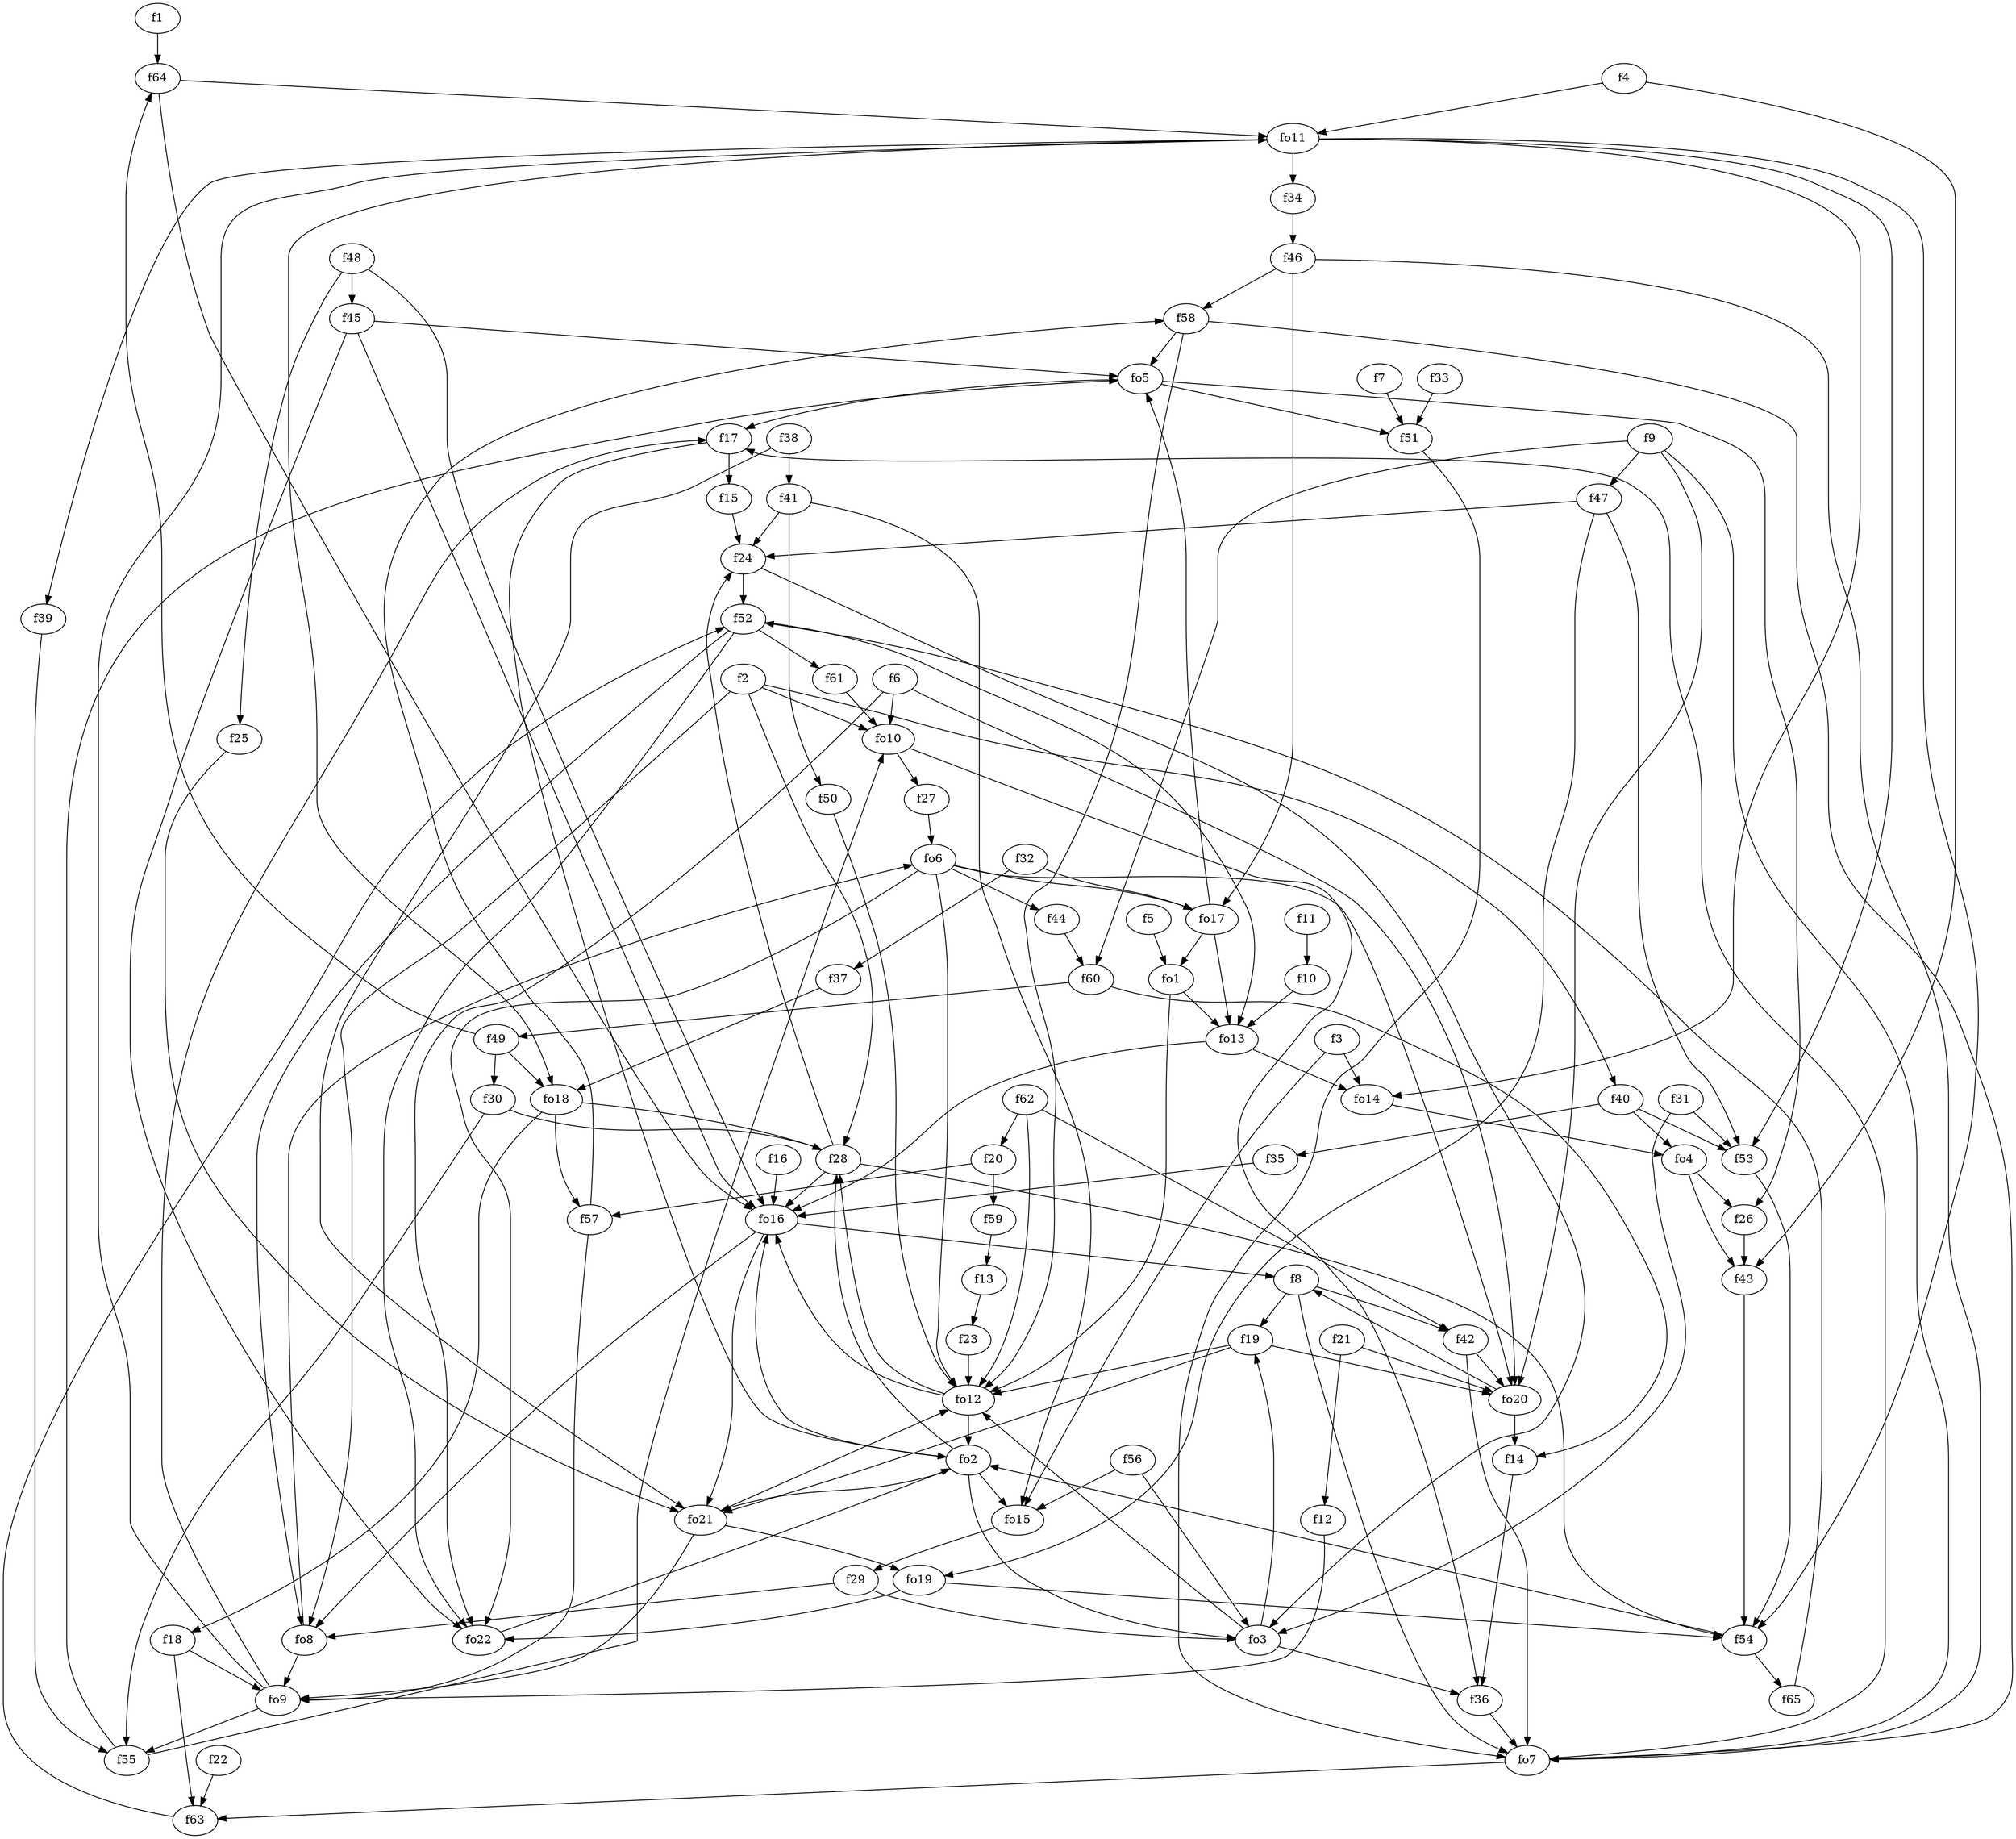 strict digraph  {
f1;
f2;
f3;
f4;
f5;
f6;
f7;
f8;
f9;
f10;
f11;
f12;
f13;
f14;
f15;
f16;
f17;
f18;
f19;
f20;
f21;
f22;
f23;
f24;
f25;
f26;
f27;
f28;
f29;
f30;
f31;
f32;
f33;
f34;
f35;
f36;
f37;
f38;
f39;
f40;
f41;
f42;
f43;
f44;
f45;
f46;
f47;
f48;
f49;
f50;
f51;
f52;
f53;
f54;
f55;
f56;
f57;
f58;
f59;
f60;
f61;
f62;
f63;
f64;
f65;
fo1;
fo2;
fo3;
fo4;
fo5;
fo6;
fo7;
fo8;
fo9;
fo10;
fo11;
fo12;
fo13;
fo14;
fo15;
fo16;
fo17;
fo18;
fo19;
fo20;
fo21;
fo22;
f1 -> f64  [weight=2];
f2 -> fo10  [weight=2];
f2 -> fo8  [weight=2];
f2 -> f40  [weight=2];
f2 -> f28  [weight=2];
f3 -> fo15  [weight=2];
f3 -> fo14  [weight=2];
f4 -> fo11  [weight=2];
f4 -> f43  [weight=2];
f5 -> fo1  [weight=2];
f6 -> fo10  [weight=2];
f6 -> fo22  [weight=2];
f6 -> fo20  [weight=2];
f7 -> f51  [weight=2];
f8 -> fo7  [weight=2];
f8 -> f42  [weight=2];
f8 -> f19  [weight=2];
f9 -> fo7  [weight=2];
f9 -> f47  [weight=2];
f9 -> fo20  [weight=2];
f9 -> f60  [weight=2];
f10 -> fo13  [weight=2];
f11 -> f10  [weight=2];
f12 -> fo9  [weight=2];
f13 -> f23  [weight=2];
f14 -> f36  [weight=2];
f15 -> f24  [weight=2];
f16 -> fo16  [weight=2];
f17 -> fo2  [weight=2];
f17 -> f15  [weight=2];
f18 -> fo9  [weight=2];
f18 -> f63  [weight=2];
f19 -> fo20  [weight=2];
f19 -> fo12  [weight=2];
f19 -> fo21  [weight=2];
f20 -> f57  [weight=2];
f20 -> f59  [weight=2];
f21 -> f12  [weight=2];
f21 -> fo20  [weight=2];
f22 -> f63  [weight=2];
f23 -> fo12  [weight=2];
f24 -> f52  [weight=2];
f24 -> fo3  [weight=2];
f25 -> fo21  [weight=2];
f26 -> f43  [weight=2];
f27 -> fo6  [weight=2];
f28 -> f54  [weight=2];
f28 -> f24  [weight=2];
f28 -> fo16  [weight=2];
f29 -> fo8  [weight=2];
f29 -> fo3  [weight=2];
f30 -> f28  [weight=2];
f30 -> f55  [weight=2];
f31 -> fo3  [weight=2];
f31 -> f53  [weight=2];
f32 -> f37  [weight=2];
f32 -> fo17  [weight=2];
f33 -> f51  [weight=2];
f34 -> f46  [weight=2];
f35 -> fo16  [weight=2];
f36 -> fo7  [weight=2];
f37 -> fo18  [weight=2];
f38 -> f41  [weight=2];
f38 -> fo21  [weight=2];
f39 -> f55  [weight=2];
f40 -> f53  [weight=2];
f40 -> fo4  [weight=2];
f40 -> f35  [weight=2];
f41 -> f50  [weight=2];
f41 -> f24  [weight=2];
f41 -> fo15  [weight=2];
f42 -> fo20  [weight=2];
f42 -> fo7  [weight=2];
f43 -> f54  [weight=2];
f44 -> f60  [weight=2];
f45 -> fo5  [weight=2];
f45 -> fo22  [weight=2];
f45 -> fo16  [weight=2];
f46 -> fo17  [weight=2];
f46 -> fo7  [weight=2];
f46 -> f58  [weight=2];
f47 -> f53  [weight=2];
f47 -> fo19  [weight=2];
f47 -> f24  [weight=2];
f48 -> fo16  [weight=2];
f48 -> f45  [weight=2];
f48 -> f25  [weight=2];
f49 -> fo18  [weight=2];
f49 -> f64  [weight=2];
f49 -> f30  [weight=2];
f50 -> fo12  [weight=2];
f51 -> fo7  [weight=2];
f52 -> f61  [weight=2];
f52 -> fo8  [weight=2];
f52 -> fo13  [weight=2];
f52 -> fo22  [weight=2];
f53 -> f54  [weight=2];
f54 -> f65  [weight=2];
f54 -> fo2  [weight=2];
f55 -> fo5  [weight=2];
f55 -> fo10  [weight=2];
f56 -> fo3  [weight=2];
f56 -> fo15  [weight=2];
f57 -> f58  [weight=2];
f57 -> fo9  [weight=2];
f58 -> fo12  [weight=2];
f58 -> fo5  [weight=2];
f58 -> fo7  [weight=2];
f59 -> f13  [weight=2];
f60 -> f14  [weight=2];
f60 -> f49  [weight=2];
f61 -> fo10  [weight=2];
f62 -> fo12  [weight=2];
f62 -> f20  [weight=2];
f62 -> f42  [weight=2];
f63 -> f52  [weight=2];
f64 -> fo11  [weight=2];
f64 -> fo16  [weight=2];
f65 -> f52  [weight=2];
fo1 -> fo12  [weight=2];
fo1 -> fo13  [weight=2];
fo2 -> fo15  [weight=2];
fo2 -> fo16  [weight=2];
fo2 -> f28  [weight=2];
fo2 -> fo3  [weight=2];
fo2 -> fo21  [weight=2];
fo3 -> f36  [weight=2];
fo3 -> fo12  [weight=2];
fo3 -> f19  [weight=2];
fo4 -> f26  [weight=2];
fo4 -> f43  [weight=2];
fo5 -> f51  [weight=2];
fo5 -> f17  [weight=2];
fo5 -> f26  [weight=2];
fo6 -> fo17  [weight=2];
fo6 -> fo12  [weight=2];
fo6 -> fo20  [weight=2];
fo6 -> f44  [weight=2];
fo6 -> fo22  [weight=2];
fo7 -> f17  [weight=2];
fo7 -> f63  [weight=2];
fo8 -> fo9  [weight=2];
fo8 -> fo6  [weight=2];
fo9 -> fo11  [weight=2];
fo9 -> f17  [weight=2];
fo9 -> f55  [weight=2];
fo10 -> f36  [weight=2];
fo10 -> f27  [weight=2];
fo11 -> fo18  [weight=2];
fo11 -> f39  [weight=2];
fo11 -> fo14  [weight=2];
fo11 -> f34  [weight=2];
fo11 -> f54  [weight=2];
fo11 -> f53  [weight=2];
fo12 -> fo2  [weight=2];
fo12 -> f28  [weight=2];
fo12 -> fo16  [weight=2];
fo13 -> fo14  [weight=2];
fo13 -> fo16  [weight=2];
fo14 -> fo4  [weight=2];
fo15 -> f29  [weight=2];
fo16 -> fo8  [weight=2];
fo16 -> fo21  [weight=2];
fo16 -> f8  [weight=2];
fo17 -> fo13  [weight=2];
fo17 -> fo5  [weight=2];
fo17 -> fo1  [weight=2];
fo18 -> f18  [weight=2];
fo18 -> f28  [weight=2];
fo18 -> f57  [weight=2];
fo19 -> f54  [weight=2];
fo19 -> fo22  [weight=2];
fo20 -> f8  [weight=2];
fo20 -> f14  [weight=2];
fo21 -> fo12  [weight=2];
fo21 -> fo19  [weight=2];
fo21 -> fo9  [weight=2];
fo22 -> fo2  [weight=2];
}
